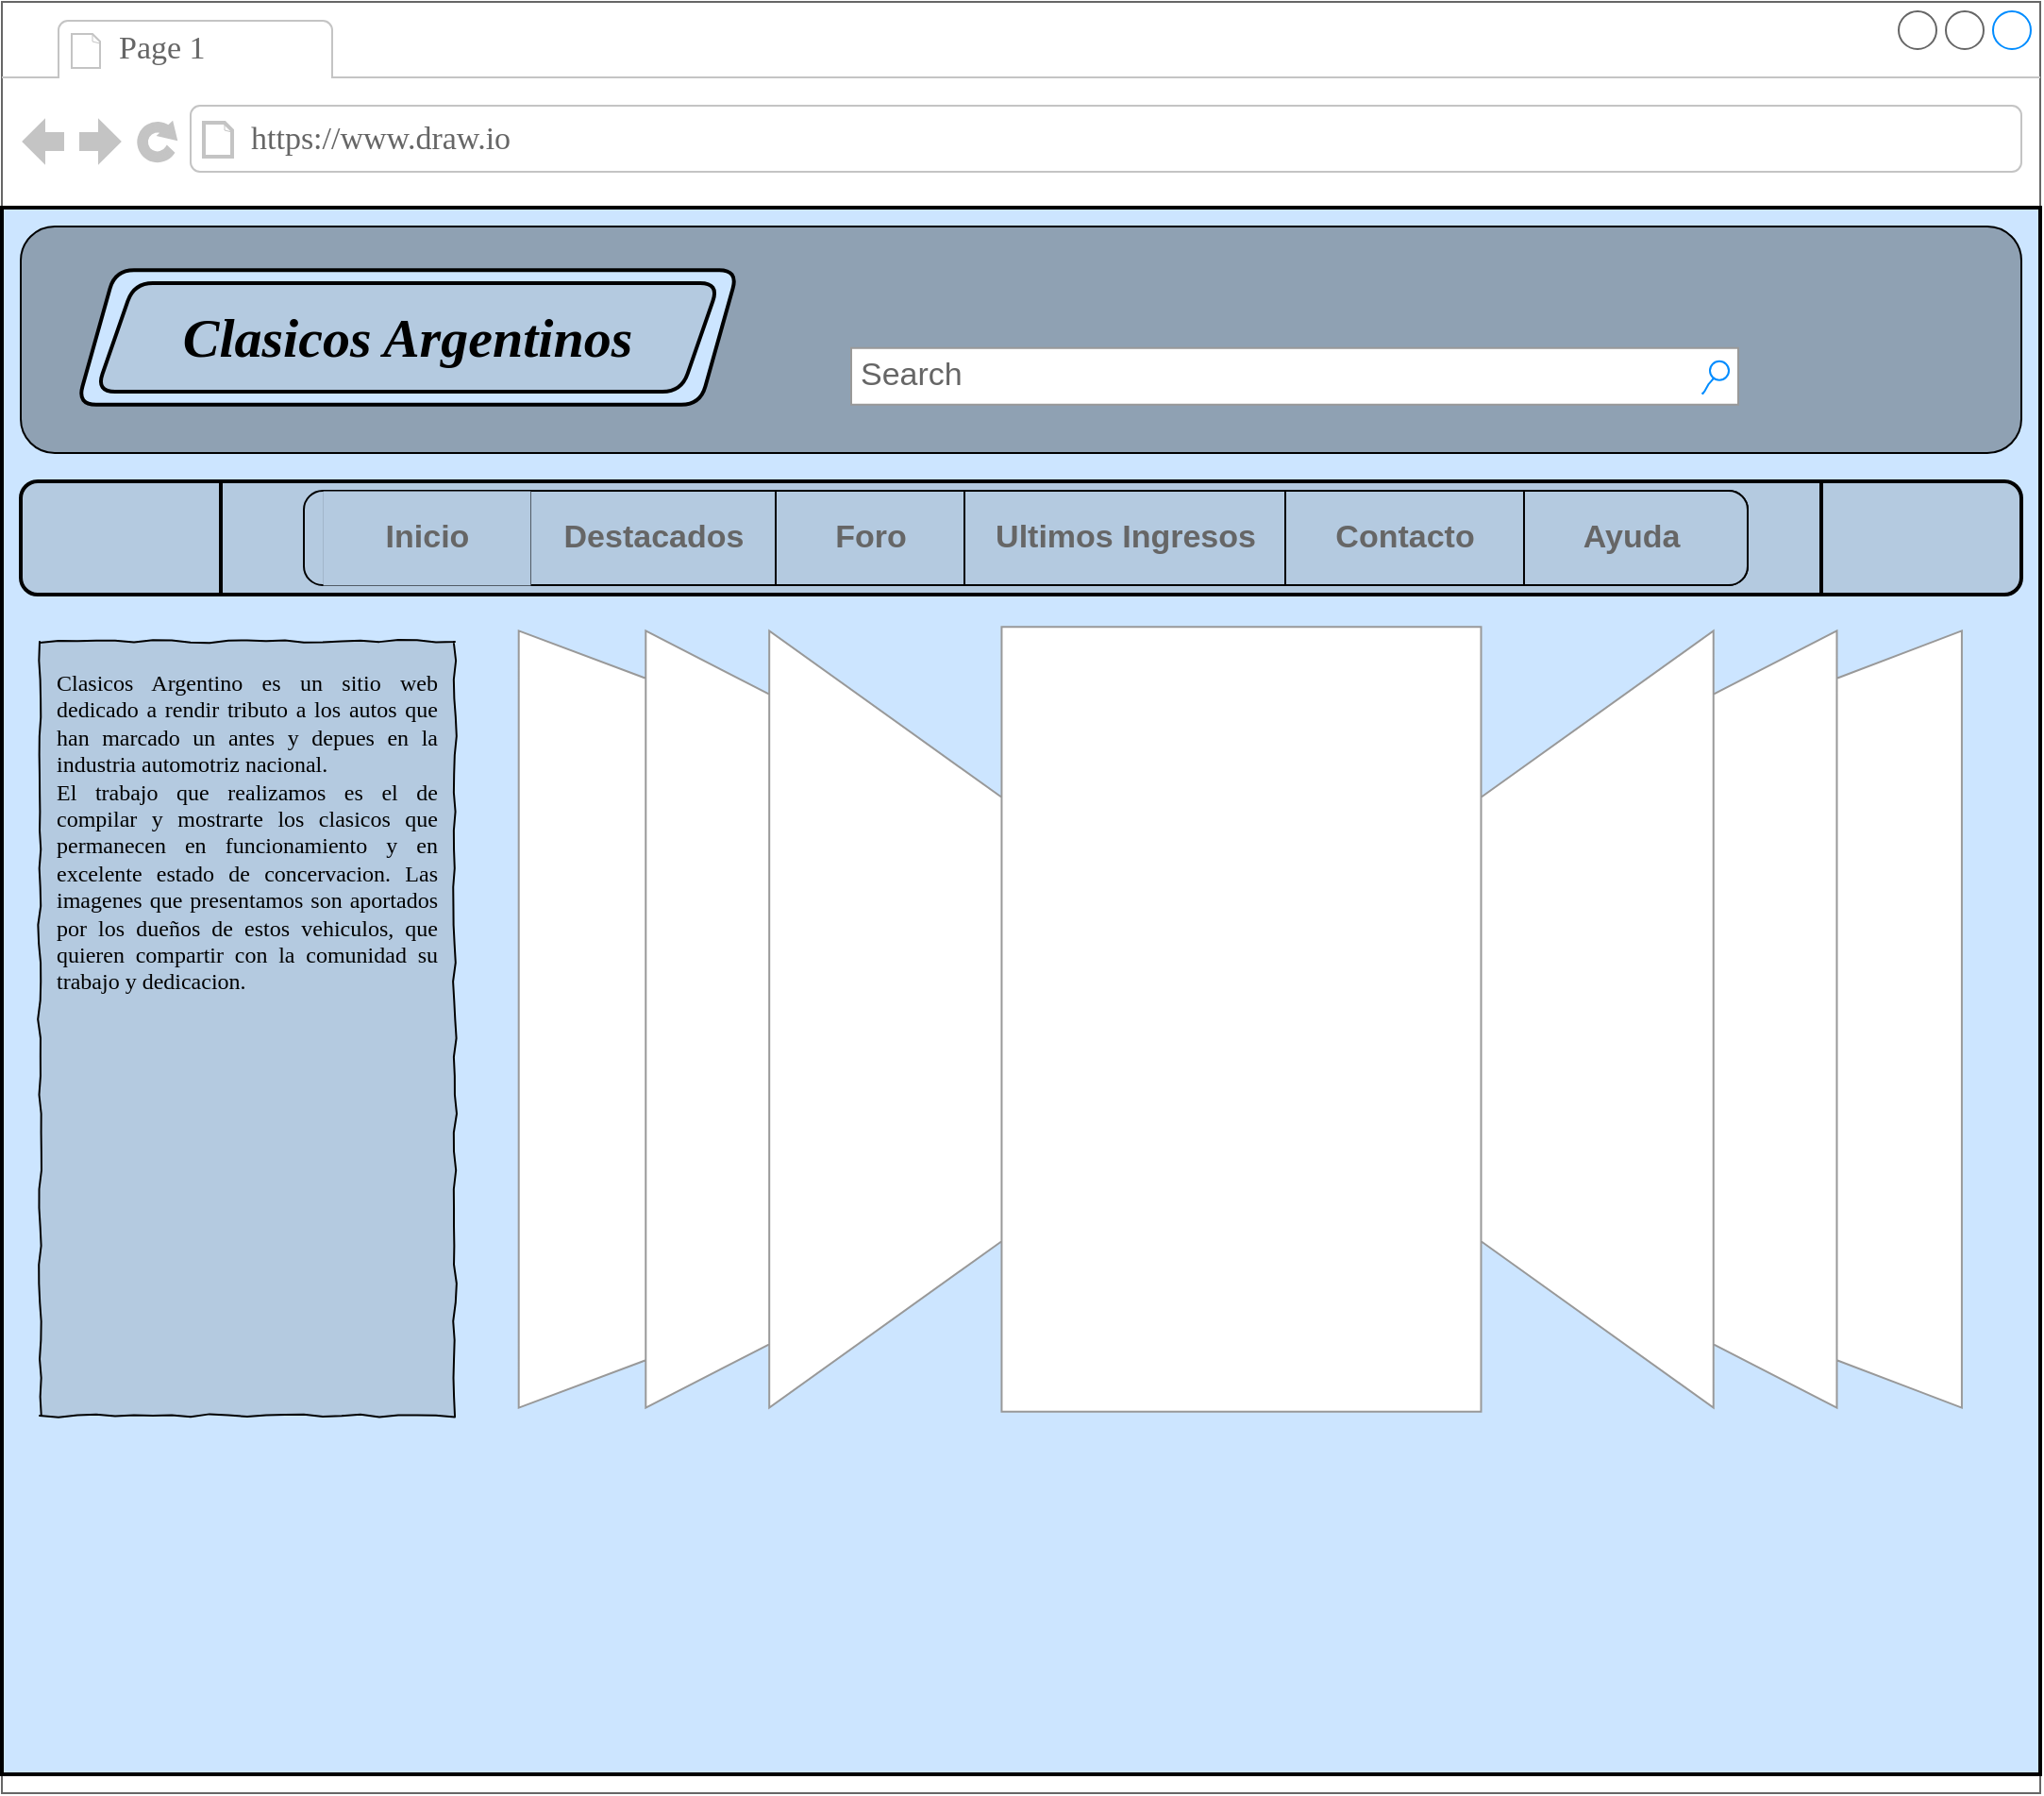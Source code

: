 <mxfile version="20.3.7" type="github">
  <diagram name="Page-1" id="03018318-947c-dd8e-b7a3-06fadd420f32">
    <mxGraphModel dx="1422" dy="1547" grid="1" gridSize="10" guides="1" tooltips="1" connect="1" arrows="1" fold="1" page="1" pageScale="1" pageWidth="1100" pageHeight="850" background="#ffffff" math="0" shadow="0">
      <root>
        <mxCell id="0" />
        <mxCell id="1" parent="0" />
        <mxCell id="8SOifNOOEwgQtKwgCEEf-16" value="" style="strokeWidth=1;shadow=0;dashed=0;align=center;html=1;shape=mxgraph.mockup.containers.browserWindow;rSize=0;strokeColor=#666666;strokeColor2=#008cff;strokeColor3=#c4c4c4;mainText=,;recursiveResize=0;rounded=1;fillStyle=solid;fontFamily=Georgia;fontSize=26;fontColor=#99CCFF;fillColor=none;" parent="1" vertex="1">
          <mxGeometry x="10" y="-99" width="1080" height="949" as="geometry" />
        </mxCell>
        <mxCell id="8SOifNOOEwgQtKwgCEEf-17" value="Page 1" style="strokeWidth=1;shadow=0;dashed=0;align=center;html=1;shape=mxgraph.mockup.containers.anchor;fontSize=17;fontColor=#666666;align=left;rounded=1;fillStyle=solid;strokeColor=#000000;fontFamily=Georgia;fillColor=#1793FF;" parent="8SOifNOOEwgQtKwgCEEf-16" vertex="1">
          <mxGeometry x="60" y="12" width="110" height="26" as="geometry" />
        </mxCell>
        <mxCell id="8SOifNOOEwgQtKwgCEEf-18" value="https://www.draw.io" style="strokeWidth=1;shadow=0;dashed=0;align=center;html=1;shape=mxgraph.mockup.containers.anchor;rSize=0;fontSize=17;fontColor=#666666;align=left;rounded=1;fillStyle=solid;strokeColor=#000000;fontFamily=Georgia;fillColor=#1793FF;" parent="8SOifNOOEwgQtKwgCEEf-16" vertex="1">
          <mxGeometry x="130" y="60" width="250" height="26" as="geometry" />
        </mxCell>
        <mxCell id="8SOifNOOEwgQtKwgCEEf-7" value="" style="rounded=0;whiteSpace=wrap;html=1;shadow=0;fillStyle=solid;strokeColor=#000000;strokeWidth=2;fontFamily=Georgia;fontSize=26;fontColor=#99CCFF;fillColor=#CCE5FF;" parent="1" vertex="1">
          <mxGeometry x="10" y="10" width="1080" height="830" as="geometry" />
        </mxCell>
        <mxCell id="8SOifNOOEwgQtKwgCEEf-6" value="" style="shape=process;whiteSpace=wrap;html=1;backgroundOutline=1;rounded=1;shadow=0;fillStyle=solid;strokeColor=#000000;strokeWidth=2;fontFamily=Georgia;fontSize=26;fontColor=#99CCFF;fillColor=#B4CAE0;" parent="1" vertex="1">
          <mxGeometry x="20" y="155" width="1060" height="60" as="geometry" />
        </mxCell>
        <mxCell id="8SOifNOOEwgQtKwgCEEf-2" value="" style="rounded=1;whiteSpace=wrap;html=1;fillColor=#8FA1B3;" parent="1" vertex="1">
          <mxGeometry x="20" y="20" width="1060" height="120" as="geometry" />
        </mxCell>
        <mxCell id="677b7b8949515195-3" value="Search" style="strokeWidth=1;shadow=0;dashed=0;align=center;html=1;shape=mxgraph.mockup.forms.searchBox;strokeColor=#999999;mainText=;strokeColor2=#008cff;fontColor=#666666;fontSize=17;align=left;spacingLeft=3;rounded=0;labelBackgroundColor=none;comic=1;" parent="1" vertex="1">
          <mxGeometry x="460" y="84.38" width="470" height="30" as="geometry" />
        </mxCell>
        <mxCell id="677b7b8949515195-15" value="&lt;div style=&quot;text-align: justify&quot;&gt;Clasicos Argentino es un sitio web dedicado a rendir tributo a los autos que han marcado un antes y depues en la industria automotriz nacional.&amp;nbsp;&lt;/div&gt;&lt;div style=&quot;text-align: justify&quot;&gt;El trabajo que realizamos es el de compilar y mostrarte los clasicos que permanecen en funcionamiento y en excelente estado de concervacion. Las imagenes que presentamos son aportados por los dueños de estos vehiculos, que quieren compartir con la comunidad su trabajo y dedicacion.&lt;/div&gt;" style="whiteSpace=wrap;html=1;rounded=0;shadow=0;labelBackgroundColor=none;strokeWidth=1;fillColor=#B4CAE0;fontFamily=Verdana;fontSize=12;align=center;verticalAlign=top;spacing=10;comic=1;" parent="1" vertex="1">
          <mxGeometry x="30" y="240" width="220" height="410" as="geometry" />
        </mxCell>
        <mxCell id="8SOifNOOEwgQtKwgCEEf-19" value="" style="shape=parallelogram;perimeter=parallelogramPerimeter;whiteSpace=wrap;html=1;fixedSize=1;rounded=1;shadow=0;fillStyle=solid;strokeColor=#000000;strokeWidth=2;fontFamily=Georgia;fontSize=26;fontColor=#000000;fillColor=#CCE5FF;" parent="1" vertex="1">
          <mxGeometry x="50" y="43.13" width="350" height="71.25" as="geometry" />
        </mxCell>
        <mxCell id="8SOifNOOEwgQtKwgCEEf-4" value="&lt;b&gt;&lt;font face=&quot;Georgia&quot; size=&quot;1&quot; style=&quot;&quot;&gt;&lt;i style=&quot;font-size: 29px;&quot;&gt;Clasicos Argentinos&lt;/i&gt;&lt;/font&gt;&lt;/b&gt;" style="shape=parallelogram;perimeter=parallelogramPerimeter;whiteSpace=wrap;html=1;fixedSize=1;shadow=0;strokeColor=#000000;strokeWidth=2;fontFamily=Verdana;fillStyle=solid;fillColor=#B4CAE0;rounded=1;" parent="1" vertex="1">
          <mxGeometry x="60" y="50" width="330" height="57.5" as="geometry" />
        </mxCell>
        <mxCell id="KyNuFSLAEvzbXGQ-BU6k-6" value="" style="verticalLabelPosition=bottom;shadow=0;dashed=0;align=center;html=1;verticalAlign=top;strokeWidth=1;shape=mxgraph.mockup.navigation.coverFlow;strokeColor=#999999;" vertex="1" parent="1">
          <mxGeometry x="280" y="230" width="770" height="420" as="geometry" />
        </mxCell>
        <mxCell id="KyNuFSLAEvzbXGQ-BU6k-7" value="" style="strokeWidth=1;shadow=0;dashed=0;align=center;html=1;shape=mxgraph.mockup.rrect;rSize=10;fillColor=#B4CAE0;strokeColor=default;fontColor=#666666;fontStyle=1;perimeterSpacing=0;" vertex="1" parent="1">
          <mxGeometry x="170" y="160" width="765" height="50" as="geometry" />
        </mxCell>
        <mxCell id="KyNuFSLAEvzbXGQ-BU6k-8" value="Foro" style="strokeColor=inherit;fillColor=inherit;gradientColor=inherit;strokeWidth=1;shadow=0;dashed=0;align=center;html=1;shape=mxgraph.mockup.rrect;rSize=0;fontSize=17;fontColor=#666666;fontStyle=1;resizeHeight=1;" vertex="1" parent="KyNuFSLAEvzbXGQ-BU6k-7">
          <mxGeometry width="100" height="50" relative="1" as="geometry">
            <mxPoint x="250" as="offset" />
          </mxGeometry>
        </mxCell>
        <mxCell id="KyNuFSLAEvzbXGQ-BU6k-9" value="Ultimos Ingresos" style="strokeColor=inherit;fillColor=inherit;gradientColor=inherit;strokeWidth=1;shadow=0;dashed=0;align=center;html=1;shape=mxgraph.mockup.rrect;rSize=0;fontSize=17;fontColor=#666666;fontStyle=1;resizeHeight=1;" vertex="1" parent="KyNuFSLAEvzbXGQ-BU6k-7">
          <mxGeometry width="170" height="50" relative="1" as="geometry">
            <mxPoint x="350" as="offset" />
          </mxGeometry>
        </mxCell>
        <mxCell id="KyNuFSLAEvzbXGQ-BU6k-10" value="Ayuda" style="strokeColor=inherit;fillColor=inherit;gradientColor=inherit;strokeWidth=1;shadow=0;dashed=0;align=center;html=1;shape=mxgraph.mockup.rightButton;rSize=10;fontSize=17;fontColor=#666666;fontStyle=1;resizeHeight=1;" vertex="1" parent="KyNuFSLAEvzbXGQ-BU6k-7">
          <mxGeometry x="1" width="125" height="50" relative="1" as="geometry">
            <mxPoint x="-125" as="offset" />
          </mxGeometry>
        </mxCell>
        <mxCell id="KyNuFSLAEvzbXGQ-BU6k-13" value="Contacto" style="strokeColor=inherit;fillColor=inherit;gradientColor=inherit;strokeWidth=1;shadow=0;dashed=0;align=center;html=1;shape=mxgraph.mockup.rrect;rSize=0;fontSize=17;fontColor=#666666;fontStyle=1;resizeHeight=1;" vertex="1" parent="KyNuFSLAEvzbXGQ-BU6k-7">
          <mxGeometry x="519.998" width="126.488" height="50" as="geometry" />
        </mxCell>
        <mxCell id="KyNuFSLAEvzbXGQ-BU6k-15" value="Destacados" style="strokeColor=inherit;fillColor=inherit;gradientColor=inherit;strokeWidth=1;shadow=0;dashed=0;align=center;html=1;shape=mxgraph.mockup.rrect;rSize=0;fontSize=17;fontColor=#666666;fontStyle=1;resizeHeight=1;" vertex="1" parent="KyNuFSLAEvzbXGQ-BU6k-7">
          <mxGeometry x="120" width="130" height="50" as="geometry" />
        </mxCell>
        <mxCell id="KyNuFSLAEvzbXGQ-BU6k-16" value="Inicio" style="strokeColor=inherit;fillColor=inherit;gradientColor=inherit;strokeWidth=0;shadow=0;dashed=0;align=center;html=1;shape=mxgraph.mockup.rrect;rSize=0;fontSize=17;fontColor=#666666;fontStyle=1;resizeHeight=1;" vertex="1" parent="KyNuFSLAEvzbXGQ-BU6k-7">
          <mxGeometry x="10" width="110" height="50" as="geometry" />
        </mxCell>
      </root>
    </mxGraphModel>
  </diagram>
</mxfile>
